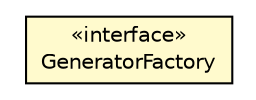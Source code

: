 #!/usr/local/bin/dot
#
# Class diagram 
# Generated by UMLGraph version 5.1 (http://www.umlgraph.org/)
#

digraph G {
	edge [fontname="Helvetica",fontsize=10,labelfontname="Helvetica",labelfontsize=10];
	node [fontname="Helvetica",fontsize=10,shape=plaintext];
	nodesep=0.25;
	ranksep=0.5;
	// org.androidtransfuse.gen.GeneratorFactory
	c105157 [label=<<table title="org.androidtransfuse.gen.GeneratorFactory" border="0" cellborder="1" cellspacing="0" cellpadding="2" port="p" bgcolor="lemonChiffon" href="./GeneratorFactory.html">
		<tr><td><table border="0" cellspacing="0" cellpadding="1">
<tr><td align="center" balign="center"> &#171;interface&#187; </td></tr>
<tr><td align="center" balign="center"> GeneratorFactory </td></tr>
		</table></td></tr>
		</table>>, fontname="Helvetica", fontcolor="black", fontsize=10.0];
}

